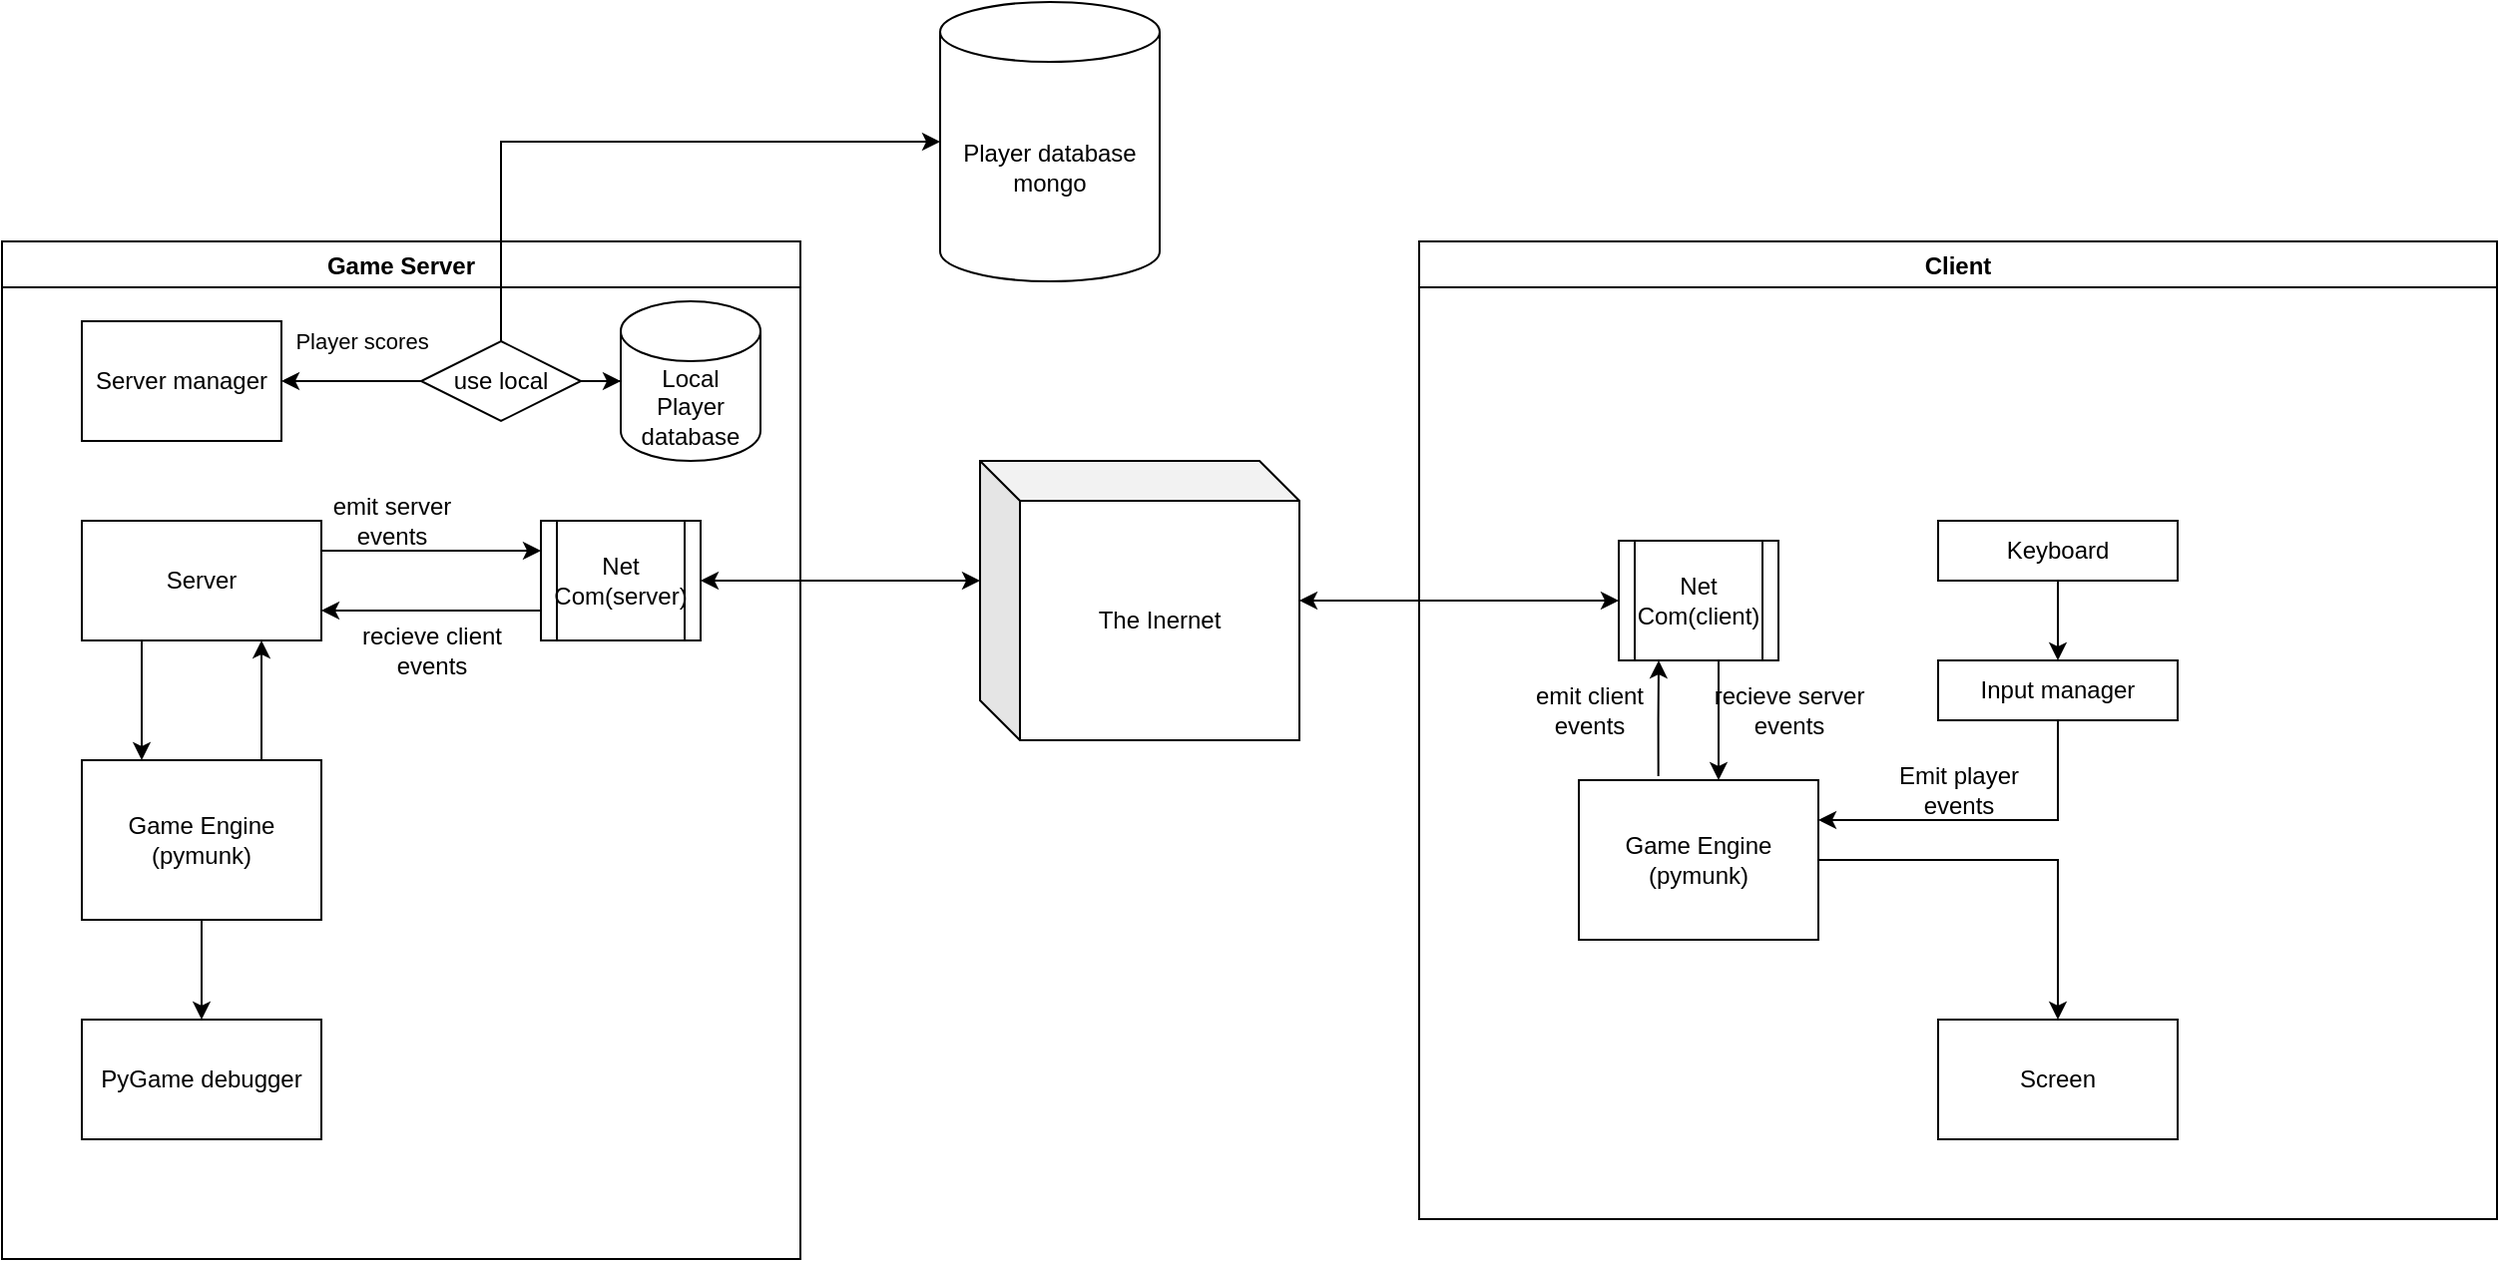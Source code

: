 <mxfile>
    <diagram id="BdHsjS3AGjy2uNAjorTe" name="Page-1">
        <mxGraphModel dx="1553" dy="551" grid="1" gridSize="10" guides="1" tooltips="1" connect="1" arrows="1" fold="1" page="1" pageScale="1" pageWidth="850" pageHeight="1100" background="#FFFFFF" math="0" shadow="0">
            <root>
                <mxCell id="0"/>
                <mxCell id="1" parent="0"/>
                <mxCell id="3" value="Client" style="swimlane;" parent="1" vertex="1">
                    <mxGeometry x="400" y="130" width="540" height="490" as="geometry"/>
                </mxCell>
                <mxCell id="37" style="edgeStyle=orthogonalEdgeStyle;rounded=0;orthogonalLoop=1;jettySize=auto;html=1;entryX=0.25;entryY=1;entryDx=0;entryDy=0;startArrow=none;startFill=0;exitX=0.332;exitY=-0.025;exitDx=0;exitDy=0;exitPerimeter=0;" parent="3" source="32" target="33" edge="1">
                    <mxGeometry relative="1" as="geometry">
                        <Array as="points"/>
                    </mxGeometry>
                </mxCell>
                <mxCell id="46" style="edgeStyle=orthogonalEdgeStyle;rounded=0;orthogonalLoop=1;jettySize=auto;html=1;entryX=0.5;entryY=0;entryDx=0;entryDy=0;startArrow=none;startFill=0;" parent="3" source="32" target="45" edge="1">
                    <mxGeometry relative="1" as="geometry"/>
                </mxCell>
                <mxCell id="32" value="Game Engine&lt;br&gt;(pymunk)" style="rounded=0;whiteSpace=wrap;html=1;" parent="3" vertex="1">
                    <mxGeometry x="80" y="270" width="120" height="80" as="geometry"/>
                </mxCell>
                <mxCell id="36" style="edgeStyle=orthogonalEdgeStyle;rounded=0;orthogonalLoop=1;jettySize=auto;html=1;startArrow=none;startFill=0;" parent="3" source="33" edge="1">
                    <mxGeometry relative="1" as="geometry">
                        <mxPoint x="150" y="270" as="targetPoint"/>
                        <Array as="points">
                            <mxPoint x="150" y="270"/>
                        </Array>
                    </mxGeometry>
                </mxCell>
                <mxCell id="33" value="Net Com(client)" style="shape=process;whiteSpace=wrap;html=1;backgroundOutline=1;" parent="3" vertex="1">
                    <mxGeometry x="100" y="150" width="80" height="60" as="geometry"/>
                </mxCell>
                <mxCell id="38" value="recieve server&lt;br&gt;events" style="text;html=1;align=center;verticalAlign=middle;resizable=0;points=[];autosize=1;strokeColor=none;" parent="3" vertex="1">
                    <mxGeometry x="140" y="220" width="90" height="30" as="geometry"/>
                </mxCell>
                <mxCell id="39" value="emit client&lt;br&gt;events" style="text;html=1;align=center;verticalAlign=middle;resizable=0;points=[];autosize=1;strokeColor=none;" parent="3" vertex="1">
                    <mxGeometry x="50" y="220" width="70" height="30" as="geometry"/>
                </mxCell>
                <mxCell id="42" style="edgeStyle=orthogonalEdgeStyle;rounded=0;orthogonalLoop=1;jettySize=auto;html=1;entryX=0.5;entryY=0;entryDx=0;entryDy=0;startArrow=none;startFill=0;" parent="3" source="40" target="41" edge="1">
                    <mxGeometry relative="1" as="geometry"/>
                </mxCell>
                <mxCell id="40" value="Keyboard" style="rounded=0;whiteSpace=wrap;html=1;" parent="3" vertex="1">
                    <mxGeometry x="260" y="140" width="120" height="30" as="geometry"/>
                </mxCell>
                <mxCell id="43" style="edgeStyle=orthogonalEdgeStyle;rounded=0;orthogonalLoop=1;jettySize=auto;html=1;entryX=1;entryY=0.25;entryDx=0;entryDy=0;startArrow=none;startFill=0;" parent="3" source="41" target="32" edge="1">
                    <mxGeometry relative="1" as="geometry">
                        <Array as="points">
                            <mxPoint x="320" y="290"/>
                        </Array>
                    </mxGeometry>
                </mxCell>
                <mxCell id="41" value="Input manager" style="rounded=0;whiteSpace=wrap;html=1;" parent="3" vertex="1">
                    <mxGeometry x="260" y="210" width="120" height="30" as="geometry"/>
                </mxCell>
                <mxCell id="44" value="Emit player&lt;br&gt;events" style="text;html=1;align=center;verticalAlign=middle;resizable=0;points=[];autosize=1;strokeColor=none;" parent="3" vertex="1">
                    <mxGeometry x="230" y="260" width="80" height="30" as="geometry"/>
                </mxCell>
                <mxCell id="45" value="Screen" style="rounded=0;whiteSpace=wrap;html=1;" parent="3" vertex="1">
                    <mxGeometry x="260" y="390" width="120" height="60" as="geometry"/>
                </mxCell>
                <mxCell id="4" value="Game Server" style="swimlane;" parent="1" vertex="1">
                    <mxGeometry x="-310" y="130" width="400" height="510" as="geometry"/>
                </mxCell>
                <mxCell id="12" style="edgeStyle=orthogonalEdgeStyle;rounded=0;orthogonalLoop=1;jettySize=auto;html=1;" parent="4" source="5" target="9" edge="1">
                    <mxGeometry relative="1" as="geometry">
                        <Array as="points">
                            <mxPoint x="130" y="250"/>
                            <mxPoint x="130" y="250"/>
                        </Array>
                    </mxGeometry>
                </mxCell>
                <mxCell id="31" style="edgeStyle=orthogonalEdgeStyle;rounded=0;orthogonalLoop=1;jettySize=auto;html=1;entryX=0.5;entryY=0;entryDx=0;entryDy=0;startArrow=none;startFill=0;" parent="4" source="5" target="30" edge="1">
                    <mxGeometry relative="1" as="geometry"/>
                </mxCell>
                <mxCell id="5" value="Game Engine&lt;br&gt;(pymunk)" style="rounded=0;whiteSpace=wrap;html=1;" parent="4" vertex="1">
                    <mxGeometry x="40" y="260" width="120" height="80" as="geometry"/>
                </mxCell>
                <mxCell id="27" style="edgeStyle=orthogonalEdgeStyle;rounded=0;orthogonalLoop=1;jettySize=auto;html=1;entryX=1;entryY=0.75;entryDx=0;entryDy=0;startArrow=none;startFill=0;" parent="4" source="7" target="9" edge="1">
                    <mxGeometry relative="1" as="geometry">
                        <Array as="points">
                            <mxPoint x="250" y="185"/>
                            <mxPoint x="250" y="185"/>
                        </Array>
                    </mxGeometry>
                </mxCell>
                <mxCell id="7" value="Net Com(server)" style="shape=process;whiteSpace=wrap;html=1;backgroundOutline=1;" parent="4" vertex="1">
                    <mxGeometry x="270" y="140" width="80" height="60" as="geometry"/>
                </mxCell>
                <mxCell id="11" style="edgeStyle=orthogonalEdgeStyle;rounded=0;orthogonalLoop=1;jettySize=auto;html=1;entryX=0.25;entryY=0;entryDx=0;entryDy=0;" parent="4" source="9" target="5" edge="1">
                    <mxGeometry relative="1" as="geometry">
                        <Array as="points">
                            <mxPoint x="70" y="220"/>
                            <mxPoint x="70" y="220"/>
                        </Array>
                    </mxGeometry>
                </mxCell>
                <mxCell id="17" style="edgeStyle=orthogonalEdgeStyle;rounded=0;orthogonalLoop=1;jettySize=auto;html=1;entryX=0;entryY=0.25;entryDx=0;entryDy=0;startArrow=none;startFill=0;" parent="4" source="9" target="7" edge="1">
                    <mxGeometry relative="1" as="geometry">
                        <Array as="points">
                            <mxPoint x="220" y="155"/>
                            <mxPoint x="220" y="155"/>
                        </Array>
                    </mxGeometry>
                </mxCell>
                <mxCell id="9" value="Server" style="rounded=0;whiteSpace=wrap;html=1;" parent="4" vertex="1">
                    <mxGeometry x="40" y="140" width="120" height="60" as="geometry"/>
                </mxCell>
                <mxCell id="10" value="Server manager" style="rounded=0;whiteSpace=wrap;html=1;" parent="4" vertex="1">
                    <mxGeometry x="40" y="40" width="100" height="60" as="geometry"/>
                </mxCell>
                <mxCell id="19" value="Local&lt;br&gt;Player database" style="shape=cylinder3;whiteSpace=wrap;html=1;boundedLbl=1;backgroundOutline=1;size=15;" parent="4" vertex="1">
                    <mxGeometry x="310" y="30" width="70" height="80" as="geometry"/>
                </mxCell>
                <mxCell id="18" value="emit server&lt;br&gt;events" style="text;html=1;align=center;verticalAlign=middle;resizable=0;points=[];autosize=1;strokeColor=none;" parent="4" vertex="1">
                    <mxGeometry x="160" y="125" width="70" height="30" as="geometry"/>
                </mxCell>
                <mxCell id="28" value="recieve client&lt;br&gt;events" style="text;html=1;align=center;verticalAlign=middle;resizable=0;points=[];autosize=1;strokeColor=none;" parent="4" vertex="1">
                    <mxGeometry x="170" y="190" width="90" height="30" as="geometry"/>
                </mxCell>
                <mxCell id="30" value="PyGame debugger" style="rounded=0;whiteSpace=wrap;html=1;" parent="4" vertex="1">
                    <mxGeometry x="40" y="390" width="120" height="60" as="geometry"/>
                </mxCell>
                <mxCell id="8" value="Player database&lt;br&gt;mongo" style="shape=cylinder3;whiteSpace=wrap;html=1;boundedLbl=1;backgroundOutline=1;size=15;" parent="1" vertex="1">
                    <mxGeometry x="160" y="10" width="110" height="140" as="geometry"/>
                </mxCell>
                <mxCell id="13" style="edgeStyle=orthogonalEdgeStyle;rounded=0;orthogonalLoop=1;jettySize=auto;html=1;startArrow=none;startFill=1;entryX=0;entryY=0.5;entryDx=0;entryDy=0;entryPerimeter=0;" parent="1" source="20" target="19" edge="1">
                    <mxGeometry relative="1" as="geometry">
                        <Array as="points"/>
                    </mxGeometry>
                </mxCell>
                <mxCell id="24" style="edgeStyle=orthogonalEdgeStyle;rounded=0;orthogonalLoop=1;jettySize=auto;html=1;entryX=0;entryY=0.5;entryDx=0;entryDy=0;entryPerimeter=0;startArrow=none;startFill=0;" parent="1" source="20" target="8" edge="1">
                    <mxGeometry relative="1" as="geometry">
                        <Array as="points">
                            <mxPoint x="-60" y="80"/>
                        </Array>
                    </mxGeometry>
                </mxCell>
                <mxCell id="20" value="use local" style="rhombus;whiteSpace=wrap;html=1;" parent="1" vertex="1">
                    <mxGeometry x="-100" y="180" width="80" height="40" as="geometry"/>
                </mxCell>
                <mxCell id="21" value="" style="edgeStyle=orthogonalEdgeStyle;rounded=0;orthogonalLoop=1;jettySize=auto;html=1;startArrow=classic;startFill=1;endArrow=none;" parent="1" source="10" target="20" edge="1">
                    <mxGeometry relative="1" as="geometry">
                        <mxPoint x="-150" y="200" as="sourcePoint"/>
                        <mxPoint x="160" y="80" as="targetPoint"/>
                        <Array as="points">
                            <mxPoint x="-60" y="200"/>
                        </Array>
                    </mxGeometry>
                </mxCell>
                <mxCell id="22" value="Player scores" style="edgeLabel;html=1;align=center;verticalAlign=middle;resizable=0;points=[];" parent="21" vertex="1" connectable="0">
                    <mxGeometry x="-0.462" y="1" relative="1" as="geometry">
                        <mxPoint x="21" y="-19" as="offset"/>
                    </mxGeometry>
                </mxCell>
                <mxCell id="34" style="edgeStyle=orthogonalEdgeStyle;rounded=0;orthogonalLoop=1;jettySize=auto;html=1;entryX=0;entryY=0.5;entryDx=0;entryDy=0;startArrow=classic;startFill=1;" parent="1" source="25" target="33" edge="1">
                    <mxGeometry relative="1" as="geometry"/>
                </mxCell>
                <mxCell id="25" value="The Inernet" style="shape=cube;whiteSpace=wrap;html=1;boundedLbl=1;backgroundOutline=1;darkOpacity=0.05;darkOpacity2=0.1;" parent="1" vertex="1">
                    <mxGeometry x="180" y="240" width="160" height="140" as="geometry"/>
                </mxCell>
                <mxCell id="26" style="edgeStyle=orthogonalEdgeStyle;rounded=0;orthogonalLoop=1;jettySize=auto;html=1;entryX=0;entryY=0;entryDx=0;entryDy=60;entryPerimeter=0;startArrow=classic;startFill=1;" parent="1" source="7" target="25" edge="1">
                    <mxGeometry relative="1" as="geometry"/>
                </mxCell>
            </root>
        </mxGraphModel>
    </diagram>
</mxfile>